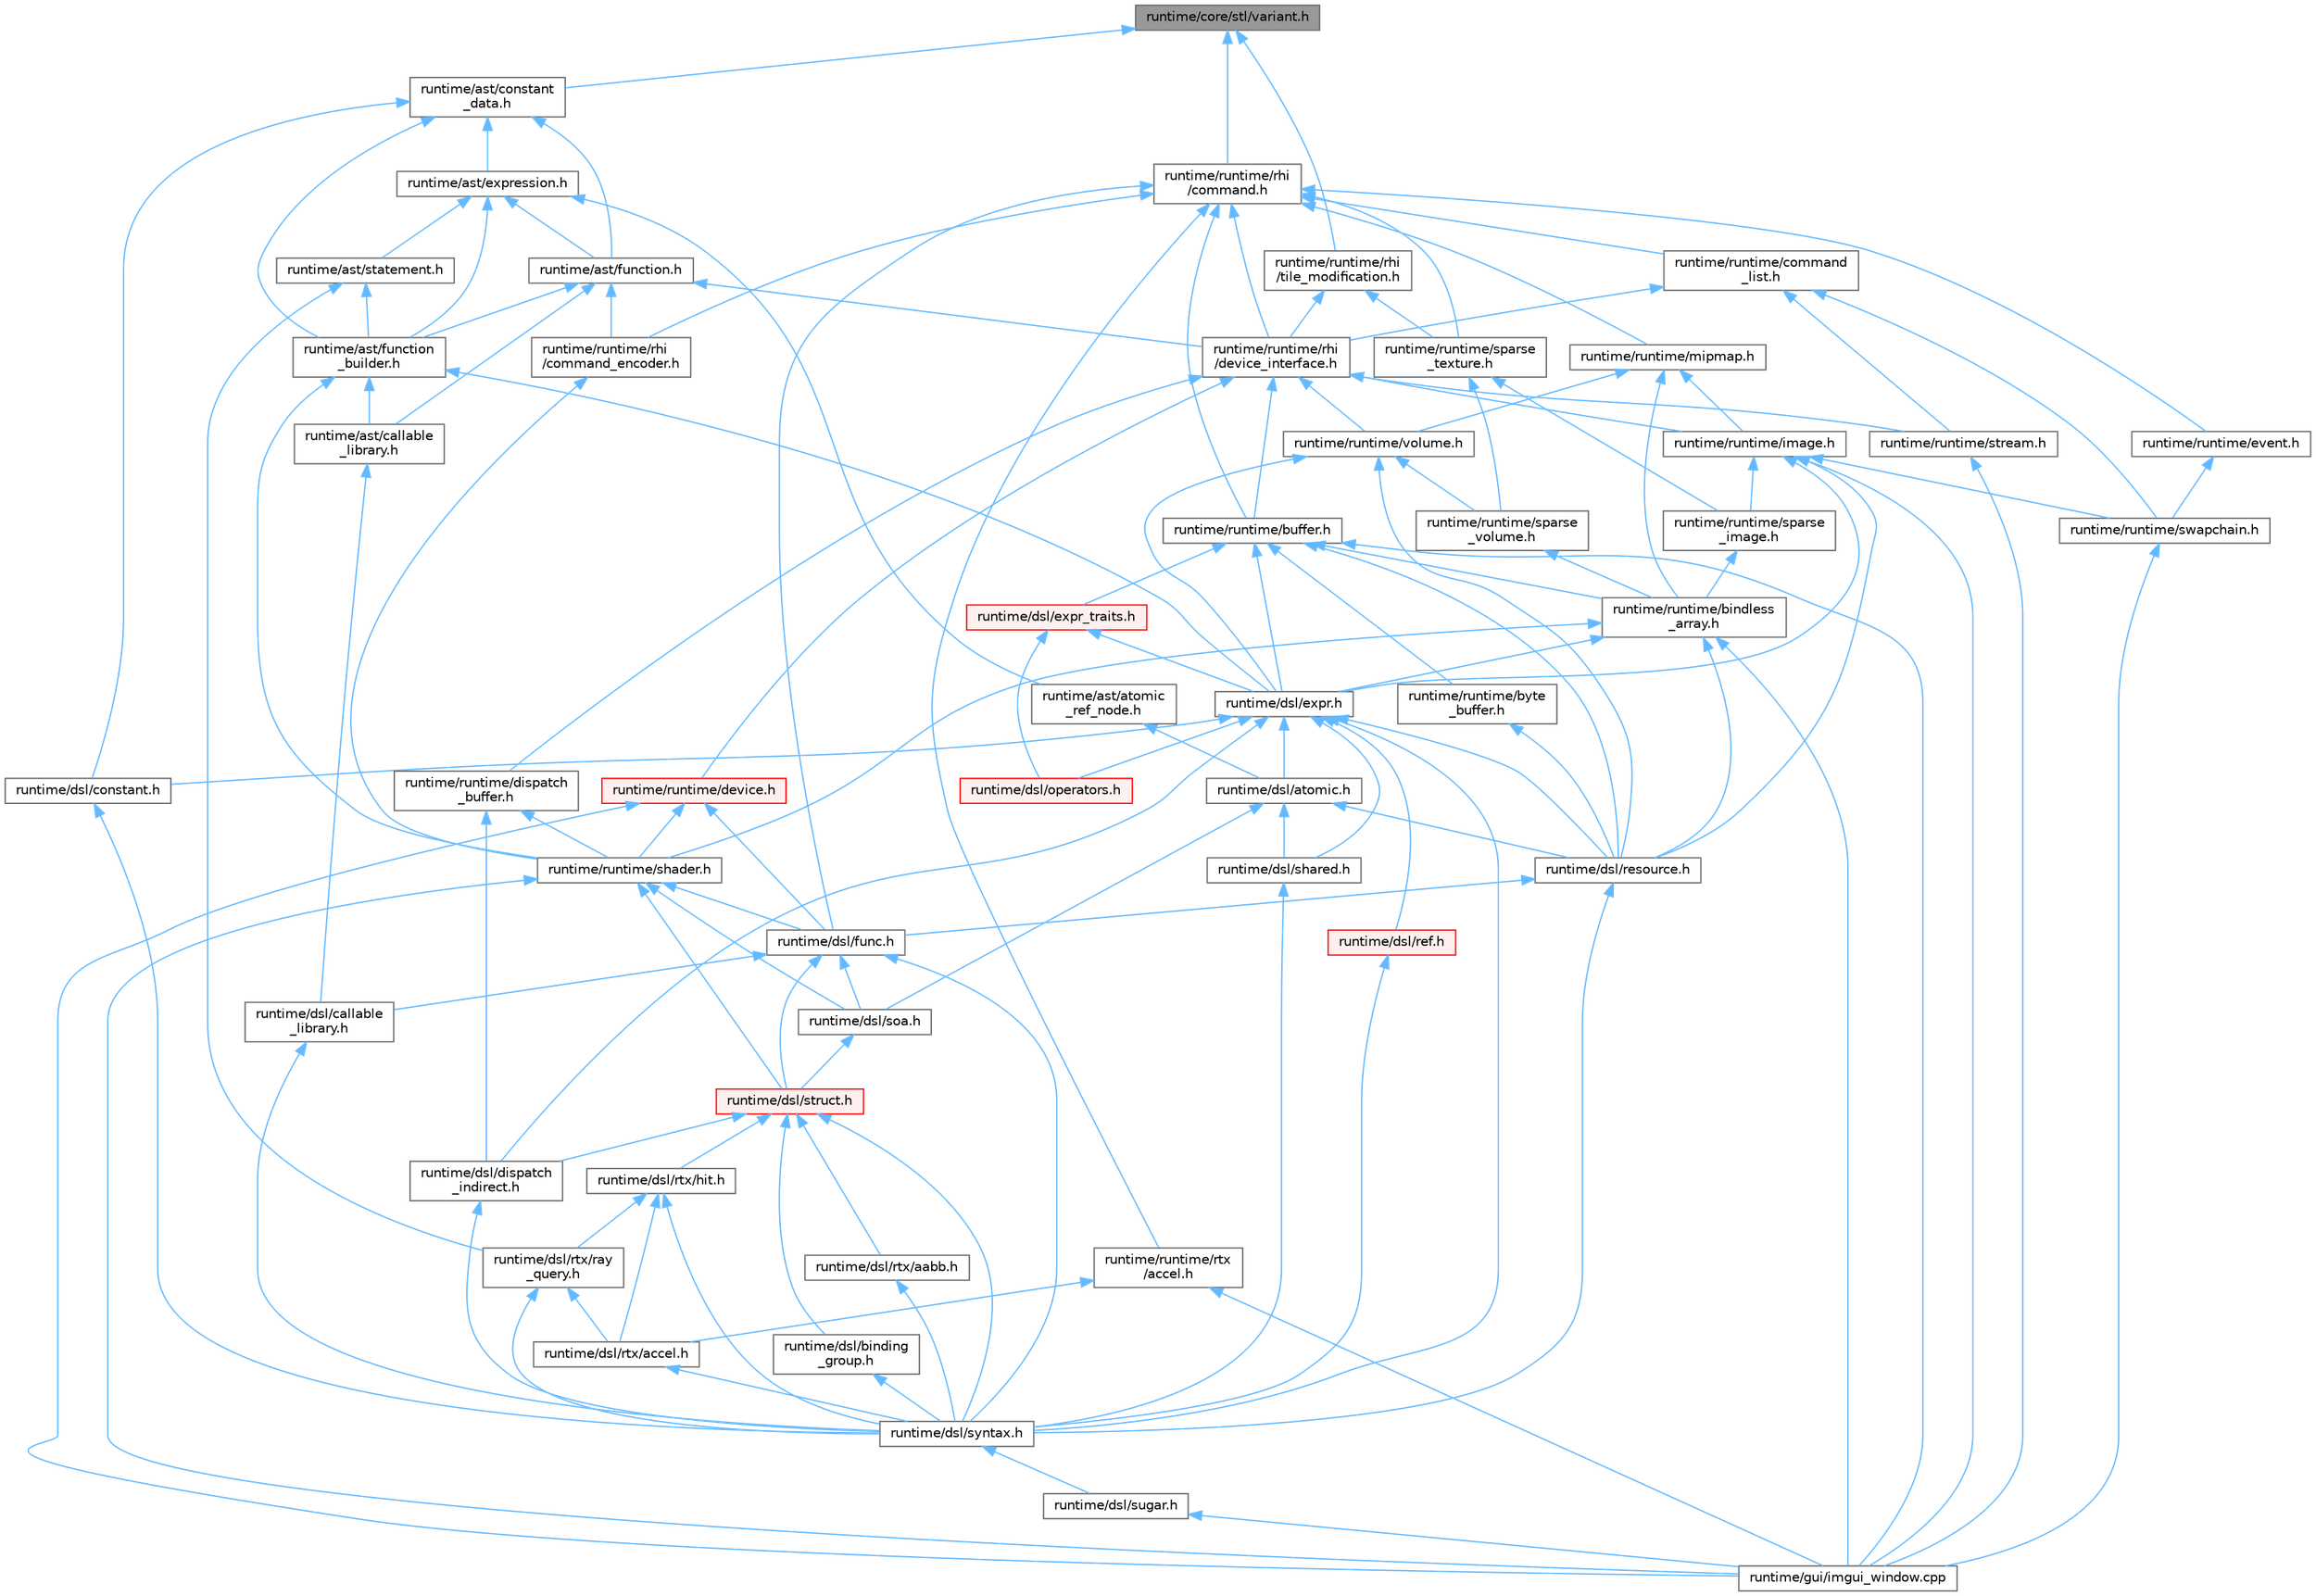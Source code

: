 digraph "runtime/core/stl/variant.h"
{
 // LATEX_PDF_SIZE
  bgcolor="transparent";
  edge [fontname=Helvetica,fontsize=10,labelfontname=Helvetica,labelfontsize=10];
  node [fontname=Helvetica,fontsize=10,shape=box,height=0.2,width=0.4];
  Node1 [id="Node000001",label="runtime/core/stl/variant.h",height=0.2,width=0.4,color="gray40", fillcolor="grey60", style="filled", fontcolor="black",tooltip=" "];
  Node1 -> Node2 [id="edge1_Node000001_Node000002",dir="back",color="steelblue1",style="solid",tooltip=" "];
  Node2 [id="Node000002",label="runtime/ast/constant\l_data.h",height=0.2,width=0.4,color="grey40", fillcolor="white", style="filled",URL="$constant__data_8h.html",tooltip=" "];
  Node2 -> Node3 [id="edge2_Node000002_Node000003",dir="back",color="steelblue1",style="solid",tooltip=" "];
  Node3 [id="Node000003",label="runtime/ast/expression.h",height=0.2,width=0.4,color="grey40", fillcolor="white", style="filled",URL="$expression_8h.html",tooltip=" "];
  Node3 -> Node4 [id="edge3_Node000003_Node000004",dir="back",color="steelblue1",style="solid",tooltip=" "];
  Node4 [id="Node000004",label="runtime/ast/atomic\l_ref_node.h",height=0.2,width=0.4,color="grey40", fillcolor="white", style="filled",URL="$atomic__ref__node_8h.html",tooltip=" "];
  Node4 -> Node5 [id="edge4_Node000004_Node000005",dir="back",color="steelblue1",style="solid",tooltip=" "];
  Node5 [id="Node000005",label="runtime/dsl/atomic.h",height=0.2,width=0.4,color="grey40", fillcolor="white", style="filled",URL="$dsl_2atomic_8h.html",tooltip=" "];
  Node5 -> Node6 [id="edge5_Node000005_Node000006",dir="back",color="steelblue1",style="solid",tooltip=" "];
  Node6 [id="Node000006",label="runtime/dsl/resource.h",height=0.2,width=0.4,color="grey40", fillcolor="white", style="filled",URL="$dsl_2resource_8h.html",tooltip=" "];
  Node6 -> Node7 [id="edge6_Node000006_Node000007",dir="back",color="steelblue1",style="solid",tooltip=" "];
  Node7 [id="Node000007",label="runtime/dsl/func.h",height=0.2,width=0.4,color="grey40", fillcolor="white", style="filled",URL="$func_8h.html",tooltip=" "];
  Node7 -> Node8 [id="edge7_Node000007_Node000008",dir="back",color="steelblue1",style="solid",tooltip=" "];
  Node8 [id="Node000008",label="runtime/dsl/callable\l_library.h",height=0.2,width=0.4,color="grey40", fillcolor="white", style="filled",URL="$dsl_2callable__library_8h.html",tooltip=" "];
  Node8 -> Node9 [id="edge8_Node000008_Node000009",dir="back",color="steelblue1",style="solid",tooltip=" "];
  Node9 [id="Node000009",label="runtime/dsl/syntax.h",height=0.2,width=0.4,color="grey40", fillcolor="white", style="filled",URL="$syntax_8h.html",tooltip=" "];
  Node9 -> Node10 [id="edge9_Node000009_Node000010",dir="back",color="steelblue1",style="solid",tooltip=" "];
  Node10 [id="Node000010",label="runtime/dsl/sugar.h",height=0.2,width=0.4,color="grey40", fillcolor="white", style="filled",URL="$sugar_8h.html",tooltip=" "];
  Node10 -> Node11 [id="edge10_Node000010_Node000011",dir="back",color="steelblue1",style="solid",tooltip=" "];
  Node11 [id="Node000011",label="runtime/gui/imgui_window.cpp",height=0.2,width=0.4,color="grey40", fillcolor="white", style="filled",URL="$imgui__window_8cpp.html",tooltip=" "];
  Node7 -> Node12 [id="edge11_Node000007_Node000012",dir="back",color="steelblue1",style="solid",tooltip=" "];
  Node12 [id="Node000012",label="runtime/dsl/soa.h",height=0.2,width=0.4,color="grey40", fillcolor="white", style="filled",URL="$soa_8h.html",tooltip=" "];
  Node12 -> Node13 [id="edge12_Node000012_Node000013",dir="back",color="steelblue1",style="solid",tooltip=" "];
  Node13 [id="Node000013",label="runtime/dsl/struct.h",height=0.2,width=0.4,color="red", fillcolor="#FFF0F0", style="filled",URL="$struct_8h.html",tooltip=" "];
  Node13 -> Node14 [id="edge13_Node000013_Node000014",dir="back",color="steelblue1",style="solid",tooltip=" "];
  Node14 [id="Node000014",label="runtime/dsl/binding\l_group.h",height=0.2,width=0.4,color="grey40", fillcolor="white", style="filled",URL="$binding__group_8h.html",tooltip=" "];
  Node14 -> Node9 [id="edge14_Node000014_Node000009",dir="back",color="steelblue1",style="solid",tooltip=" "];
  Node13 -> Node15 [id="edge15_Node000013_Node000015",dir="back",color="steelblue1",style="solid",tooltip=" "];
  Node15 [id="Node000015",label="runtime/dsl/dispatch\l_indirect.h",height=0.2,width=0.4,color="grey40", fillcolor="white", style="filled",URL="$dispatch__indirect_8h.html",tooltip=" "];
  Node15 -> Node9 [id="edge16_Node000015_Node000009",dir="back",color="steelblue1",style="solid",tooltip=" "];
  Node13 -> Node16 [id="edge17_Node000013_Node000016",dir="back",color="steelblue1",style="solid",tooltip=" "];
  Node16 [id="Node000016",label="runtime/dsl/rtx/aabb.h",height=0.2,width=0.4,color="grey40", fillcolor="white", style="filled",URL="$dsl_2rtx_2aabb_8h.html",tooltip=" "];
  Node16 -> Node9 [id="edge18_Node000016_Node000009",dir="back",color="steelblue1",style="solid",tooltip=" "];
  Node13 -> Node17 [id="edge19_Node000013_Node000017",dir="back",color="steelblue1",style="solid",tooltip=" "];
  Node17 [id="Node000017",label="runtime/dsl/rtx/hit.h",height=0.2,width=0.4,color="grey40", fillcolor="white", style="filled",URL="$dsl_2rtx_2hit_8h.html",tooltip=" "];
  Node17 -> Node18 [id="edge20_Node000017_Node000018",dir="back",color="steelblue1",style="solid",tooltip=" "];
  Node18 [id="Node000018",label="runtime/dsl/rtx/accel.h",height=0.2,width=0.4,color="grey40", fillcolor="white", style="filled",URL="$dsl_2rtx_2accel_8h.html",tooltip=" "];
  Node18 -> Node9 [id="edge21_Node000018_Node000009",dir="back",color="steelblue1",style="solid",tooltip=" "];
  Node17 -> Node19 [id="edge22_Node000017_Node000019",dir="back",color="steelblue1",style="solid",tooltip=" "];
  Node19 [id="Node000019",label="runtime/dsl/rtx/ray\l_query.h",height=0.2,width=0.4,color="grey40", fillcolor="white", style="filled",URL="$ray__query_8h.html",tooltip=" "];
  Node19 -> Node18 [id="edge23_Node000019_Node000018",dir="back",color="steelblue1",style="solid",tooltip=" "];
  Node19 -> Node9 [id="edge24_Node000019_Node000009",dir="back",color="steelblue1",style="solid",tooltip=" "];
  Node17 -> Node9 [id="edge25_Node000017_Node000009",dir="back",color="steelblue1",style="solid",tooltip=" "];
  Node13 -> Node9 [id="edge26_Node000013_Node000009",dir="back",color="steelblue1",style="solid",tooltip=" "];
  Node7 -> Node13 [id="edge27_Node000007_Node000013",dir="back",color="steelblue1",style="solid",tooltip=" "];
  Node7 -> Node9 [id="edge28_Node000007_Node000009",dir="back",color="steelblue1",style="solid",tooltip=" "];
  Node6 -> Node9 [id="edge29_Node000006_Node000009",dir="back",color="steelblue1",style="solid",tooltip=" "];
  Node5 -> Node23 [id="edge30_Node000005_Node000023",dir="back",color="steelblue1",style="solid",tooltip=" "];
  Node23 [id="Node000023",label="runtime/dsl/shared.h",height=0.2,width=0.4,color="grey40", fillcolor="white", style="filled",URL="$shared_8h.html",tooltip=" "];
  Node23 -> Node9 [id="edge31_Node000023_Node000009",dir="back",color="steelblue1",style="solid",tooltip=" "];
  Node5 -> Node12 [id="edge32_Node000005_Node000012",dir="back",color="steelblue1",style="solid",tooltip=" "];
  Node3 -> Node24 [id="edge33_Node000003_Node000024",dir="back",color="steelblue1",style="solid",tooltip=" "];
  Node24 [id="Node000024",label="runtime/ast/function.h",height=0.2,width=0.4,color="grey40", fillcolor="white", style="filled",URL="$ast_2function_8h.html",tooltip=" "];
  Node24 -> Node25 [id="edge34_Node000024_Node000025",dir="back",color="steelblue1",style="solid",tooltip=" "];
  Node25 [id="Node000025",label="runtime/ast/callable\l_library.h",height=0.2,width=0.4,color="grey40", fillcolor="white", style="filled",URL="$ast_2callable__library_8h.html",tooltip=" "];
  Node25 -> Node8 [id="edge35_Node000025_Node000008",dir="back",color="steelblue1",style="solid",tooltip=" "];
  Node24 -> Node26 [id="edge36_Node000024_Node000026",dir="back",color="steelblue1",style="solid",tooltip=" "];
  Node26 [id="Node000026",label="runtime/ast/function\l_builder.h",height=0.2,width=0.4,color="grey40", fillcolor="white", style="filled",URL="$function__builder_8h.html",tooltip=" "];
  Node26 -> Node25 [id="edge37_Node000026_Node000025",dir="back",color="steelblue1",style="solid",tooltip=" "];
  Node26 -> Node27 [id="edge38_Node000026_Node000027",dir="back",color="steelblue1",style="solid",tooltip=" "];
  Node27 [id="Node000027",label="runtime/dsl/expr.h",height=0.2,width=0.4,color="grey40", fillcolor="white", style="filled",URL="$expr_8h.html",tooltip=" "];
  Node27 -> Node5 [id="edge39_Node000027_Node000005",dir="back",color="steelblue1",style="solid",tooltip=" "];
  Node27 -> Node28 [id="edge40_Node000027_Node000028",dir="back",color="steelblue1",style="solid",tooltip=" "];
  Node28 [id="Node000028",label="runtime/dsl/constant.h",height=0.2,width=0.4,color="grey40", fillcolor="white", style="filled",URL="$constant_8h.html",tooltip=" "];
  Node28 -> Node9 [id="edge41_Node000028_Node000009",dir="back",color="steelblue1",style="solid",tooltip=" "];
  Node27 -> Node15 [id="edge42_Node000027_Node000015",dir="back",color="steelblue1",style="solid",tooltip=" "];
  Node27 -> Node29 [id="edge43_Node000027_Node000029",dir="back",color="steelblue1",style="solid",tooltip=" "];
  Node29 [id="Node000029",label="runtime/dsl/operators.h",height=0.2,width=0.4,color="red", fillcolor="#FFF0F0", style="filled",URL="$operators_8h.html",tooltip=" "];
  Node27 -> Node34 [id="edge44_Node000027_Node000034",dir="back",color="steelblue1",style="solid",tooltip=" "];
  Node34 [id="Node000034",label="runtime/dsl/ref.h",height=0.2,width=0.4,color="red", fillcolor="#FFF0F0", style="filled",URL="$ref_8h.html",tooltip=" "];
  Node34 -> Node9 [id="edge45_Node000034_Node000009",dir="back",color="steelblue1",style="solid",tooltip=" "];
  Node27 -> Node6 [id="edge46_Node000027_Node000006",dir="back",color="steelblue1",style="solid",tooltip=" "];
  Node27 -> Node23 [id="edge47_Node000027_Node000023",dir="back",color="steelblue1",style="solid",tooltip=" "];
  Node27 -> Node9 [id="edge48_Node000027_Node000009",dir="back",color="steelblue1",style="solid",tooltip=" "];
  Node26 -> Node37 [id="edge49_Node000026_Node000037",dir="back",color="steelblue1",style="solid",tooltip=" "];
  Node37 [id="Node000037",label="runtime/runtime/shader.h",height=0.2,width=0.4,color="grey40", fillcolor="white", style="filled",URL="$shader_8h.html",tooltip=" "];
  Node37 -> Node7 [id="edge50_Node000037_Node000007",dir="back",color="steelblue1",style="solid",tooltip=" "];
  Node37 -> Node12 [id="edge51_Node000037_Node000012",dir="back",color="steelblue1",style="solid",tooltip=" "];
  Node37 -> Node13 [id="edge52_Node000037_Node000013",dir="back",color="steelblue1",style="solid",tooltip=" "];
  Node37 -> Node11 [id="edge53_Node000037_Node000011",dir="back",color="steelblue1",style="solid",tooltip=" "];
  Node24 -> Node38 [id="edge54_Node000024_Node000038",dir="back",color="steelblue1",style="solid",tooltip=" "];
  Node38 [id="Node000038",label="runtime/runtime/rhi\l/command_encoder.h",height=0.2,width=0.4,color="grey40", fillcolor="white", style="filled",URL="$command__encoder_8h.html",tooltip=" "];
  Node38 -> Node37 [id="edge55_Node000038_Node000037",dir="back",color="steelblue1",style="solid",tooltip=" "];
  Node24 -> Node39 [id="edge56_Node000024_Node000039",dir="back",color="steelblue1",style="solid",tooltip=" "];
  Node39 [id="Node000039",label="runtime/runtime/rhi\l/device_interface.h",height=0.2,width=0.4,color="grey40", fillcolor="white", style="filled",URL="$device__interface_8h.html",tooltip=" "];
  Node39 -> Node40 [id="edge57_Node000039_Node000040",dir="back",color="steelblue1",style="solid",tooltip=" "];
  Node40 [id="Node000040",label="runtime/runtime/buffer.h",height=0.2,width=0.4,color="grey40", fillcolor="white", style="filled",URL="$buffer_8h.html",tooltip=" "];
  Node40 -> Node27 [id="edge58_Node000040_Node000027",dir="back",color="steelblue1",style="solid",tooltip=" "];
  Node40 -> Node41 [id="edge59_Node000040_Node000041",dir="back",color="steelblue1",style="solid",tooltip=" "];
  Node41 [id="Node000041",label="runtime/dsl/expr_traits.h",height=0.2,width=0.4,color="red", fillcolor="#FFF0F0", style="filled",URL="$expr__traits_8h.html",tooltip=" "];
  Node41 -> Node27 [id="edge60_Node000041_Node000027",dir="back",color="steelblue1",style="solid",tooltip=" "];
  Node41 -> Node29 [id="edge61_Node000041_Node000029",dir="back",color="steelblue1",style="solid",tooltip=" "];
  Node40 -> Node6 [id="edge62_Node000040_Node000006",dir="back",color="steelblue1",style="solid",tooltip=" "];
  Node40 -> Node11 [id="edge63_Node000040_Node000011",dir="back",color="steelblue1",style="solid",tooltip=" "];
  Node40 -> Node42 [id="edge64_Node000040_Node000042",dir="back",color="steelblue1",style="solid",tooltip=" "];
  Node42 [id="Node000042",label="runtime/runtime/bindless\l_array.h",height=0.2,width=0.4,color="grey40", fillcolor="white", style="filled",URL="$bindless__array_8h.html",tooltip=" "];
  Node42 -> Node27 [id="edge65_Node000042_Node000027",dir="back",color="steelblue1",style="solid",tooltip=" "];
  Node42 -> Node6 [id="edge66_Node000042_Node000006",dir="back",color="steelblue1",style="solid",tooltip=" "];
  Node42 -> Node11 [id="edge67_Node000042_Node000011",dir="back",color="steelblue1",style="solid",tooltip=" "];
  Node42 -> Node37 [id="edge68_Node000042_Node000037",dir="back",color="steelblue1",style="solid",tooltip=" "];
  Node40 -> Node43 [id="edge69_Node000040_Node000043",dir="back",color="steelblue1",style="solid",tooltip=" "];
  Node43 [id="Node000043",label="runtime/runtime/byte\l_buffer.h",height=0.2,width=0.4,color="grey40", fillcolor="white", style="filled",URL="$byte__buffer_8h.html",tooltip=" "];
  Node43 -> Node6 [id="edge70_Node000043_Node000006",dir="back",color="steelblue1",style="solid",tooltip=" "];
  Node39 -> Node44 [id="edge71_Node000039_Node000044",dir="back",color="steelblue1",style="solid",tooltip=" "];
  Node44 [id="Node000044",label="runtime/runtime/device.h",height=0.2,width=0.4,color="red", fillcolor="#FFF0F0", style="filled",URL="$device_8h.html",tooltip=" "];
  Node44 -> Node7 [id="edge72_Node000044_Node000007",dir="back",color="steelblue1",style="solid",tooltip=" "];
  Node44 -> Node11 [id="edge73_Node000044_Node000011",dir="back",color="steelblue1",style="solid",tooltip=" "];
  Node44 -> Node37 [id="edge74_Node000044_Node000037",dir="back",color="steelblue1",style="solid",tooltip=" "];
  Node39 -> Node46 [id="edge75_Node000039_Node000046",dir="back",color="steelblue1",style="solid",tooltip=" "];
  Node46 [id="Node000046",label="runtime/runtime/dispatch\l_buffer.h",height=0.2,width=0.4,color="grey40", fillcolor="white", style="filled",URL="$dispatch__buffer_8h.html",tooltip=" "];
  Node46 -> Node15 [id="edge76_Node000046_Node000015",dir="back",color="steelblue1",style="solid",tooltip=" "];
  Node46 -> Node37 [id="edge77_Node000046_Node000037",dir="back",color="steelblue1",style="solid",tooltip=" "];
  Node39 -> Node47 [id="edge78_Node000039_Node000047",dir="back",color="steelblue1",style="solid",tooltip=" "];
  Node47 [id="Node000047",label="runtime/runtime/image.h",height=0.2,width=0.4,color="grey40", fillcolor="white", style="filled",URL="$image_8h.html",tooltip=" "];
  Node47 -> Node27 [id="edge79_Node000047_Node000027",dir="back",color="steelblue1",style="solid",tooltip=" "];
  Node47 -> Node6 [id="edge80_Node000047_Node000006",dir="back",color="steelblue1",style="solid",tooltip=" "];
  Node47 -> Node11 [id="edge81_Node000047_Node000011",dir="back",color="steelblue1",style="solid",tooltip=" "];
  Node47 -> Node48 [id="edge82_Node000047_Node000048",dir="back",color="steelblue1",style="solid",tooltip=" "];
  Node48 [id="Node000048",label="runtime/runtime/sparse\l_image.h",height=0.2,width=0.4,color="grey40", fillcolor="white", style="filled",URL="$sparse__image_8h.html",tooltip=" "];
  Node48 -> Node42 [id="edge83_Node000048_Node000042",dir="back",color="steelblue1",style="solid",tooltip=" "];
  Node47 -> Node49 [id="edge84_Node000047_Node000049",dir="back",color="steelblue1",style="solid",tooltip=" "];
  Node49 [id="Node000049",label="runtime/runtime/swapchain.h",height=0.2,width=0.4,color="grey40", fillcolor="white", style="filled",URL="$swapchain_8h.html",tooltip=" "];
  Node49 -> Node11 [id="edge85_Node000049_Node000011",dir="back",color="steelblue1",style="solid",tooltip=" "];
  Node39 -> Node50 [id="edge86_Node000039_Node000050",dir="back",color="steelblue1",style="solid",tooltip=" "];
  Node50 [id="Node000050",label="runtime/runtime/stream.h",height=0.2,width=0.4,color="grey40", fillcolor="white", style="filled",URL="$stream_8h.html",tooltip=" "];
  Node50 -> Node11 [id="edge87_Node000050_Node000011",dir="back",color="steelblue1",style="solid",tooltip=" "];
  Node39 -> Node51 [id="edge88_Node000039_Node000051",dir="back",color="steelblue1",style="solid",tooltip=" "];
  Node51 [id="Node000051",label="runtime/runtime/volume.h",height=0.2,width=0.4,color="grey40", fillcolor="white", style="filled",URL="$volume_8h.html",tooltip=" "];
  Node51 -> Node27 [id="edge89_Node000051_Node000027",dir="back",color="steelblue1",style="solid",tooltip=" "];
  Node51 -> Node6 [id="edge90_Node000051_Node000006",dir="back",color="steelblue1",style="solid",tooltip=" "];
  Node51 -> Node52 [id="edge91_Node000051_Node000052",dir="back",color="steelblue1",style="solid",tooltip=" "];
  Node52 [id="Node000052",label="runtime/runtime/sparse\l_volume.h",height=0.2,width=0.4,color="grey40", fillcolor="white", style="filled",URL="$sparse__volume_8h.html",tooltip=" "];
  Node52 -> Node42 [id="edge92_Node000052_Node000042",dir="back",color="steelblue1",style="solid",tooltip=" "];
  Node3 -> Node26 [id="edge93_Node000003_Node000026",dir="back",color="steelblue1",style="solid",tooltip=" "];
  Node3 -> Node53 [id="edge94_Node000003_Node000053",dir="back",color="steelblue1",style="solid",tooltip=" "];
  Node53 [id="Node000053",label="runtime/ast/statement.h",height=0.2,width=0.4,color="grey40", fillcolor="white", style="filled",URL="$statement_8h.html",tooltip=" "];
  Node53 -> Node26 [id="edge95_Node000053_Node000026",dir="back",color="steelblue1",style="solid",tooltip=" "];
  Node53 -> Node19 [id="edge96_Node000053_Node000019",dir="back",color="steelblue1",style="solid",tooltip=" "];
  Node2 -> Node24 [id="edge97_Node000002_Node000024",dir="back",color="steelblue1",style="solid",tooltip=" "];
  Node2 -> Node26 [id="edge98_Node000002_Node000026",dir="back",color="steelblue1",style="solid",tooltip=" "];
  Node2 -> Node28 [id="edge99_Node000002_Node000028",dir="back",color="steelblue1",style="solid",tooltip=" "];
  Node1 -> Node54 [id="edge100_Node000001_Node000054",dir="back",color="steelblue1",style="solid",tooltip=" "];
  Node54 [id="Node000054",label="runtime/runtime/rhi\l/command.h",height=0.2,width=0.4,color="grey40", fillcolor="white", style="filled",URL="$command_8h.html",tooltip=" "];
  Node54 -> Node7 [id="edge101_Node000054_Node000007",dir="back",color="steelblue1",style="solid",tooltip=" "];
  Node54 -> Node40 [id="edge102_Node000054_Node000040",dir="back",color="steelblue1",style="solid",tooltip=" "];
  Node54 -> Node55 [id="edge103_Node000054_Node000055",dir="back",color="steelblue1",style="solid",tooltip=" "];
  Node55 [id="Node000055",label="runtime/runtime/command\l_list.h",height=0.2,width=0.4,color="grey40", fillcolor="white", style="filled",URL="$command__list_8h.html",tooltip=" "];
  Node55 -> Node39 [id="edge104_Node000055_Node000039",dir="back",color="steelblue1",style="solid",tooltip=" "];
  Node55 -> Node50 [id="edge105_Node000055_Node000050",dir="back",color="steelblue1",style="solid",tooltip=" "];
  Node55 -> Node49 [id="edge106_Node000055_Node000049",dir="back",color="steelblue1",style="solid",tooltip=" "];
  Node54 -> Node56 [id="edge107_Node000054_Node000056",dir="back",color="steelblue1",style="solid",tooltip=" "];
  Node56 [id="Node000056",label="runtime/runtime/event.h",height=0.2,width=0.4,color="grey40", fillcolor="white", style="filled",URL="$event_8h.html",tooltip=" "];
  Node56 -> Node49 [id="edge108_Node000056_Node000049",dir="back",color="steelblue1",style="solid",tooltip=" "];
  Node54 -> Node57 [id="edge109_Node000054_Node000057",dir="back",color="steelblue1",style="solid",tooltip=" "];
  Node57 [id="Node000057",label="runtime/runtime/mipmap.h",height=0.2,width=0.4,color="grey40", fillcolor="white", style="filled",URL="$mipmap_8h.html",tooltip=" "];
  Node57 -> Node42 [id="edge110_Node000057_Node000042",dir="back",color="steelblue1",style="solid",tooltip=" "];
  Node57 -> Node47 [id="edge111_Node000057_Node000047",dir="back",color="steelblue1",style="solid",tooltip=" "];
  Node57 -> Node51 [id="edge112_Node000057_Node000051",dir="back",color="steelblue1",style="solid",tooltip=" "];
  Node54 -> Node38 [id="edge113_Node000054_Node000038",dir="back",color="steelblue1",style="solid",tooltip=" "];
  Node54 -> Node39 [id="edge114_Node000054_Node000039",dir="back",color="steelblue1",style="solid",tooltip=" "];
  Node54 -> Node58 [id="edge115_Node000054_Node000058",dir="back",color="steelblue1",style="solid",tooltip=" "];
  Node58 [id="Node000058",label="runtime/runtime/rtx\l/accel.h",height=0.2,width=0.4,color="grey40", fillcolor="white", style="filled",URL="$runtime_2rtx_2accel_8h.html",tooltip=" "];
  Node58 -> Node18 [id="edge116_Node000058_Node000018",dir="back",color="steelblue1",style="solid",tooltip=" "];
  Node58 -> Node11 [id="edge117_Node000058_Node000011",dir="back",color="steelblue1",style="solid",tooltip=" "];
  Node54 -> Node59 [id="edge118_Node000054_Node000059",dir="back",color="steelblue1",style="solid",tooltip=" "];
  Node59 [id="Node000059",label="runtime/runtime/sparse\l_texture.h",height=0.2,width=0.4,color="grey40", fillcolor="white", style="filled",URL="$sparse__texture_8h.html",tooltip=" "];
  Node59 -> Node48 [id="edge119_Node000059_Node000048",dir="back",color="steelblue1",style="solid",tooltip=" "];
  Node59 -> Node52 [id="edge120_Node000059_Node000052",dir="back",color="steelblue1",style="solid",tooltip=" "];
  Node1 -> Node60 [id="edge121_Node000001_Node000060",dir="back",color="steelblue1",style="solid",tooltip=" "];
  Node60 [id="Node000060",label="runtime/runtime/rhi\l/tile_modification.h",height=0.2,width=0.4,color="grey40", fillcolor="white", style="filled",URL="$tile__modification_8h.html",tooltip=" "];
  Node60 -> Node39 [id="edge122_Node000060_Node000039",dir="back",color="steelblue1",style="solid",tooltip=" "];
  Node60 -> Node59 [id="edge123_Node000060_Node000059",dir="back",color="steelblue1",style="solid",tooltip=" "];
}
